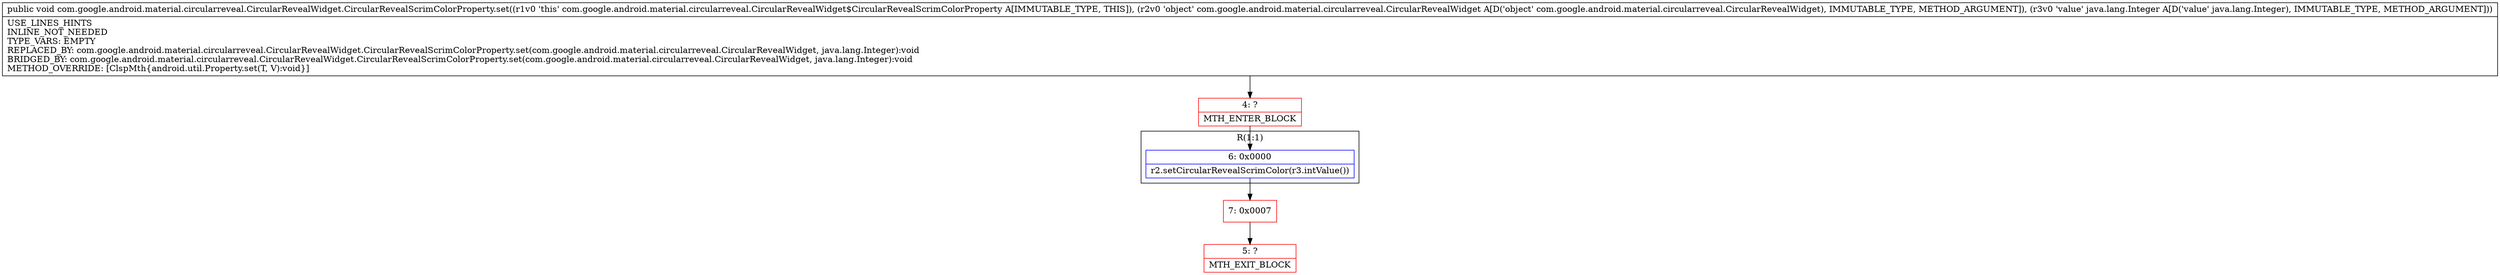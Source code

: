digraph "CFG forcom.google.android.material.circularreveal.CircularRevealWidget.CircularRevealScrimColorProperty.set(Lcom\/google\/android\/material\/circularreveal\/CircularRevealWidget;Ljava\/lang\/Integer;)V" {
subgraph cluster_Region_1798056973 {
label = "R(1:1)";
node [shape=record,color=blue];
Node_6 [shape=record,label="{6\:\ 0x0000|r2.setCircularRevealScrimColor(r3.intValue())\l}"];
}
Node_4 [shape=record,color=red,label="{4\:\ ?|MTH_ENTER_BLOCK\l}"];
Node_7 [shape=record,color=red,label="{7\:\ 0x0007}"];
Node_5 [shape=record,color=red,label="{5\:\ ?|MTH_EXIT_BLOCK\l}"];
MethodNode[shape=record,label="{public void com.google.android.material.circularreveal.CircularRevealWidget.CircularRevealScrimColorProperty.set((r1v0 'this' com.google.android.material.circularreveal.CircularRevealWidget$CircularRevealScrimColorProperty A[IMMUTABLE_TYPE, THIS]), (r2v0 'object' com.google.android.material.circularreveal.CircularRevealWidget A[D('object' com.google.android.material.circularreveal.CircularRevealWidget), IMMUTABLE_TYPE, METHOD_ARGUMENT]), (r3v0 'value' java.lang.Integer A[D('value' java.lang.Integer), IMMUTABLE_TYPE, METHOD_ARGUMENT]))  | USE_LINES_HINTS\lINLINE_NOT_NEEDED\lTYPE_VARS: EMPTY\lREPLACED_BY: com.google.android.material.circularreveal.CircularRevealWidget.CircularRevealScrimColorProperty.set(com.google.android.material.circularreveal.CircularRevealWidget, java.lang.Integer):void\lBRIDGED_BY: com.google.android.material.circularreveal.CircularRevealWidget.CircularRevealScrimColorProperty.set(com.google.android.material.circularreveal.CircularRevealWidget, java.lang.Integer):void\lMETHOD_OVERRIDE: [ClspMth\{android.util.Property.set(T, V):void\}]\l}"];
MethodNode -> Node_4;Node_6 -> Node_7;
Node_4 -> Node_6;
Node_7 -> Node_5;
}

